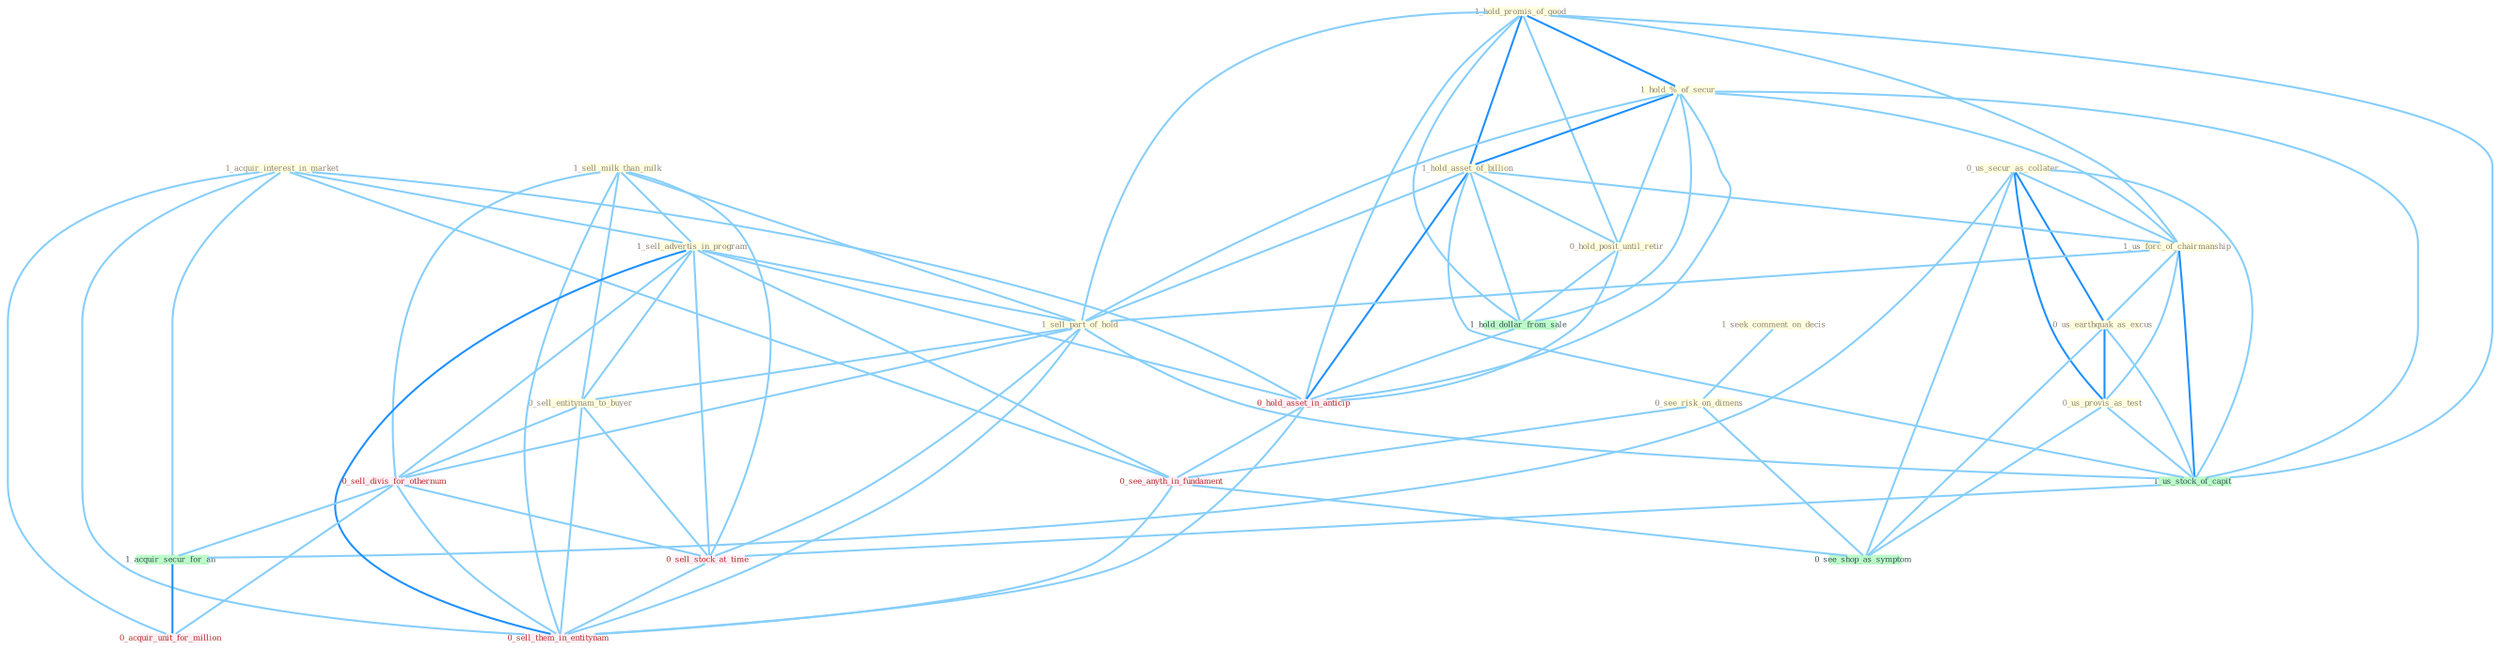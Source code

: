 Graph G{ 
    node
    [shape=polygon,style=filled,width=.5,height=.06,color="#BDFCC9",fixedsize=true,fontsize=4,
    fontcolor="#2f4f4f"];
    {node
    [color="#ffffe0", fontcolor="#8b7d6b"] "1_sell_milk_than_milk " "1_hold_promis_of_good " "1_seek_comment_on_decis " "0_us_secur_as_collater " "1_hold_%_of_secur " "1_hold_asset_of_billion " "1_acquir_interest_in_market " "1_sell_advertis_in_program " "1_us_forc_of_chairmanship " "0_see_risk_on_dimens " "0_us_earthquak_as_excus " "1_sell_part_of_hold " "0_us_provis_as_test " "0_hold_posit_until_retir " "0_sell_entitynam_to_buyer "}
{node [color="#fff0f5", fontcolor="#b22222"] "0_sell_divis_for_othernum " "0_hold_asset_in_anticip " "0_sell_stock_at_time " "0_see_anyth_in_fundament " "0_acquir_unit_for_million " "0_sell_them_in_entitynam "}
edge [color="#B0E2FF"];

	"1_sell_milk_than_milk " -- "1_sell_advertis_in_program " [w="1", color="#87cefa" ];
	"1_sell_milk_than_milk " -- "1_sell_part_of_hold " [w="1", color="#87cefa" ];
	"1_sell_milk_than_milk " -- "0_sell_entitynam_to_buyer " [w="1", color="#87cefa" ];
	"1_sell_milk_than_milk " -- "0_sell_divis_for_othernum " [w="1", color="#87cefa" ];
	"1_sell_milk_than_milk " -- "0_sell_stock_at_time " [w="1", color="#87cefa" ];
	"1_sell_milk_than_milk " -- "0_sell_them_in_entitynam " [w="1", color="#87cefa" ];
	"1_hold_promis_of_good " -- "1_hold_%_of_secur " [w="2", color="#1e90ff" , len=0.8];
	"1_hold_promis_of_good " -- "1_hold_asset_of_billion " [w="2", color="#1e90ff" , len=0.8];
	"1_hold_promis_of_good " -- "1_us_forc_of_chairmanship " [w="1", color="#87cefa" ];
	"1_hold_promis_of_good " -- "1_sell_part_of_hold " [w="1", color="#87cefa" ];
	"1_hold_promis_of_good " -- "0_hold_posit_until_retir " [w="1", color="#87cefa" ];
	"1_hold_promis_of_good " -- "1_us_stock_of_capit " [w="1", color="#87cefa" ];
	"1_hold_promis_of_good " -- "1_hold_dollar_from_sale " [w="1", color="#87cefa" ];
	"1_hold_promis_of_good " -- "0_hold_asset_in_anticip " [w="1", color="#87cefa" ];
	"1_seek_comment_on_decis " -- "0_see_risk_on_dimens " [w="1", color="#87cefa" ];
	"0_us_secur_as_collater " -- "1_us_forc_of_chairmanship " [w="1", color="#87cefa" ];
	"0_us_secur_as_collater " -- "0_us_earthquak_as_excus " [w="2", color="#1e90ff" , len=0.8];
	"0_us_secur_as_collater " -- "0_us_provis_as_test " [w="2", color="#1e90ff" , len=0.8];
	"0_us_secur_as_collater " -- "1_acquir_secur_for_an " [w="1", color="#87cefa" ];
	"0_us_secur_as_collater " -- "1_us_stock_of_capit " [w="1", color="#87cefa" ];
	"0_us_secur_as_collater " -- "0_see_shop_as_symptom " [w="1", color="#87cefa" ];
	"1_hold_%_of_secur " -- "1_hold_asset_of_billion " [w="2", color="#1e90ff" , len=0.8];
	"1_hold_%_of_secur " -- "1_us_forc_of_chairmanship " [w="1", color="#87cefa" ];
	"1_hold_%_of_secur " -- "1_sell_part_of_hold " [w="1", color="#87cefa" ];
	"1_hold_%_of_secur " -- "0_hold_posit_until_retir " [w="1", color="#87cefa" ];
	"1_hold_%_of_secur " -- "1_us_stock_of_capit " [w="1", color="#87cefa" ];
	"1_hold_%_of_secur " -- "1_hold_dollar_from_sale " [w="1", color="#87cefa" ];
	"1_hold_%_of_secur " -- "0_hold_asset_in_anticip " [w="1", color="#87cefa" ];
	"1_hold_asset_of_billion " -- "1_us_forc_of_chairmanship " [w="1", color="#87cefa" ];
	"1_hold_asset_of_billion " -- "1_sell_part_of_hold " [w="1", color="#87cefa" ];
	"1_hold_asset_of_billion " -- "0_hold_posit_until_retir " [w="1", color="#87cefa" ];
	"1_hold_asset_of_billion " -- "1_us_stock_of_capit " [w="1", color="#87cefa" ];
	"1_hold_asset_of_billion " -- "1_hold_dollar_from_sale " [w="1", color="#87cefa" ];
	"1_hold_asset_of_billion " -- "0_hold_asset_in_anticip " [w="2", color="#1e90ff" , len=0.8];
	"1_acquir_interest_in_market " -- "1_sell_advertis_in_program " [w="1", color="#87cefa" ];
	"1_acquir_interest_in_market " -- "1_acquir_secur_for_an " [w="1", color="#87cefa" ];
	"1_acquir_interest_in_market " -- "0_hold_asset_in_anticip " [w="1", color="#87cefa" ];
	"1_acquir_interest_in_market " -- "0_see_anyth_in_fundament " [w="1", color="#87cefa" ];
	"1_acquir_interest_in_market " -- "0_acquir_unit_for_million " [w="1", color="#87cefa" ];
	"1_acquir_interest_in_market " -- "0_sell_them_in_entitynam " [w="1", color="#87cefa" ];
	"1_sell_advertis_in_program " -- "1_sell_part_of_hold " [w="1", color="#87cefa" ];
	"1_sell_advertis_in_program " -- "0_sell_entitynam_to_buyer " [w="1", color="#87cefa" ];
	"1_sell_advertis_in_program " -- "0_sell_divis_for_othernum " [w="1", color="#87cefa" ];
	"1_sell_advertis_in_program " -- "0_hold_asset_in_anticip " [w="1", color="#87cefa" ];
	"1_sell_advertis_in_program " -- "0_sell_stock_at_time " [w="1", color="#87cefa" ];
	"1_sell_advertis_in_program " -- "0_see_anyth_in_fundament " [w="1", color="#87cefa" ];
	"1_sell_advertis_in_program " -- "0_sell_them_in_entitynam " [w="2", color="#1e90ff" , len=0.8];
	"1_us_forc_of_chairmanship " -- "0_us_earthquak_as_excus " [w="1", color="#87cefa" ];
	"1_us_forc_of_chairmanship " -- "1_sell_part_of_hold " [w="1", color="#87cefa" ];
	"1_us_forc_of_chairmanship " -- "0_us_provis_as_test " [w="1", color="#87cefa" ];
	"1_us_forc_of_chairmanship " -- "1_us_stock_of_capit " [w="2", color="#1e90ff" , len=0.8];
	"0_see_risk_on_dimens " -- "0_see_anyth_in_fundament " [w="1", color="#87cefa" ];
	"0_see_risk_on_dimens " -- "0_see_shop_as_symptom " [w="1", color="#87cefa" ];
	"0_us_earthquak_as_excus " -- "0_us_provis_as_test " [w="2", color="#1e90ff" , len=0.8];
	"0_us_earthquak_as_excus " -- "1_us_stock_of_capit " [w="1", color="#87cefa" ];
	"0_us_earthquak_as_excus " -- "0_see_shop_as_symptom " [w="1", color="#87cefa" ];
	"1_sell_part_of_hold " -- "0_sell_entitynam_to_buyer " [w="1", color="#87cefa" ];
	"1_sell_part_of_hold " -- "0_sell_divis_for_othernum " [w="1", color="#87cefa" ];
	"1_sell_part_of_hold " -- "1_us_stock_of_capit " [w="1", color="#87cefa" ];
	"1_sell_part_of_hold " -- "0_sell_stock_at_time " [w="1", color="#87cefa" ];
	"1_sell_part_of_hold " -- "0_sell_them_in_entitynam " [w="1", color="#87cefa" ];
	"0_us_provis_as_test " -- "1_us_stock_of_capit " [w="1", color="#87cefa" ];
	"0_us_provis_as_test " -- "0_see_shop_as_symptom " [w="1", color="#87cefa" ];
	"0_hold_posit_until_retir " -- "1_hold_dollar_from_sale " [w="1", color="#87cefa" ];
	"0_hold_posit_until_retir " -- "0_hold_asset_in_anticip " [w="1", color="#87cefa" ];
	"0_sell_entitynam_to_buyer " -- "0_sell_divis_for_othernum " [w="1", color="#87cefa" ];
	"0_sell_entitynam_to_buyer " -- "0_sell_stock_at_time " [w="1", color="#87cefa" ];
	"0_sell_entitynam_to_buyer " -- "0_sell_them_in_entitynam " [w="1", color="#87cefa" ];
	"0_sell_divis_for_othernum " -- "1_acquir_secur_for_an " [w="1", color="#87cefa" ];
	"0_sell_divis_for_othernum " -- "0_sell_stock_at_time " [w="1", color="#87cefa" ];
	"0_sell_divis_for_othernum " -- "0_acquir_unit_for_million " [w="1", color="#87cefa" ];
	"0_sell_divis_for_othernum " -- "0_sell_them_in_entitynam " [w="1", color="#87cefa" ];
	"1_acquir_secur_for_an " -- "0_acquir_unit_for_million " [w="2", color="#1e90ff" , len=0.8];
	"1_us_stock_of_capit " -- "0_sell_stock_at_time " [w="1", color="#87cefa" ];
	"1_hold_dollar_from_sale " -- "0_hold_asset_in_anticip " [w="1", color="#87cefa" ];
	"0_hold_asset_in_anticip " -- "0_see_anyth_in_fundament " [w="1", color="#87cefa" ];
	"0_hold_asset_in_anticip " -- "0_sell_them_in_entitynam " [w="1", color="#87cefa" ];
	"0_sell_stock_at_time " -- "0_sell_them_in_entitynam " [w="1", color="#87cefa" ];
	"0_see_anyth_in_fundament " -- "0_see_shop_as_symptom " [w="1", color="#87cefa" ];
	"0_see_anyth_in_fundament " -- "0_sell_them_in_entitynam " [w="1", color="#87cefa" ];
}